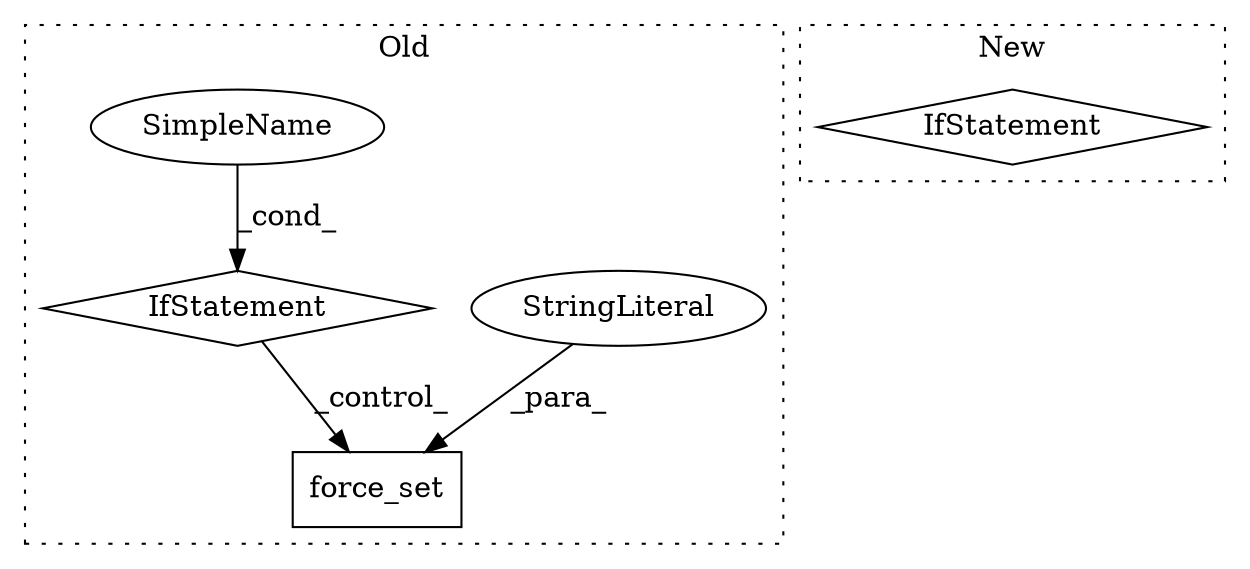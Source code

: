 digraph G {
subgraph cluster0 {
1 [label="force_set" a="32" s="1810,1839" l="10,1" shape="box"];
3 [label="StringLiteral" a="45" s="1820" l="14" shape="ellipse"];
4 [label="IfStatement" a="25" s="1764,1794" l="8,2" shape="diamond"];
5 [label="SimpleName" a="42" s="" l="" shape="ellipse"];
label = "Old";
style="dotted";
}
subgraph cluster1 {
2 [label="IfStatement" a="25" s="1764,1794" l="8,2" shape="diamond"];
label = "New";
style="dotted";
}
3 -> 1 [label="_para_"];
4 -> 1 [label="_control_"];
5 -> 4 [label="_cond_"];
}